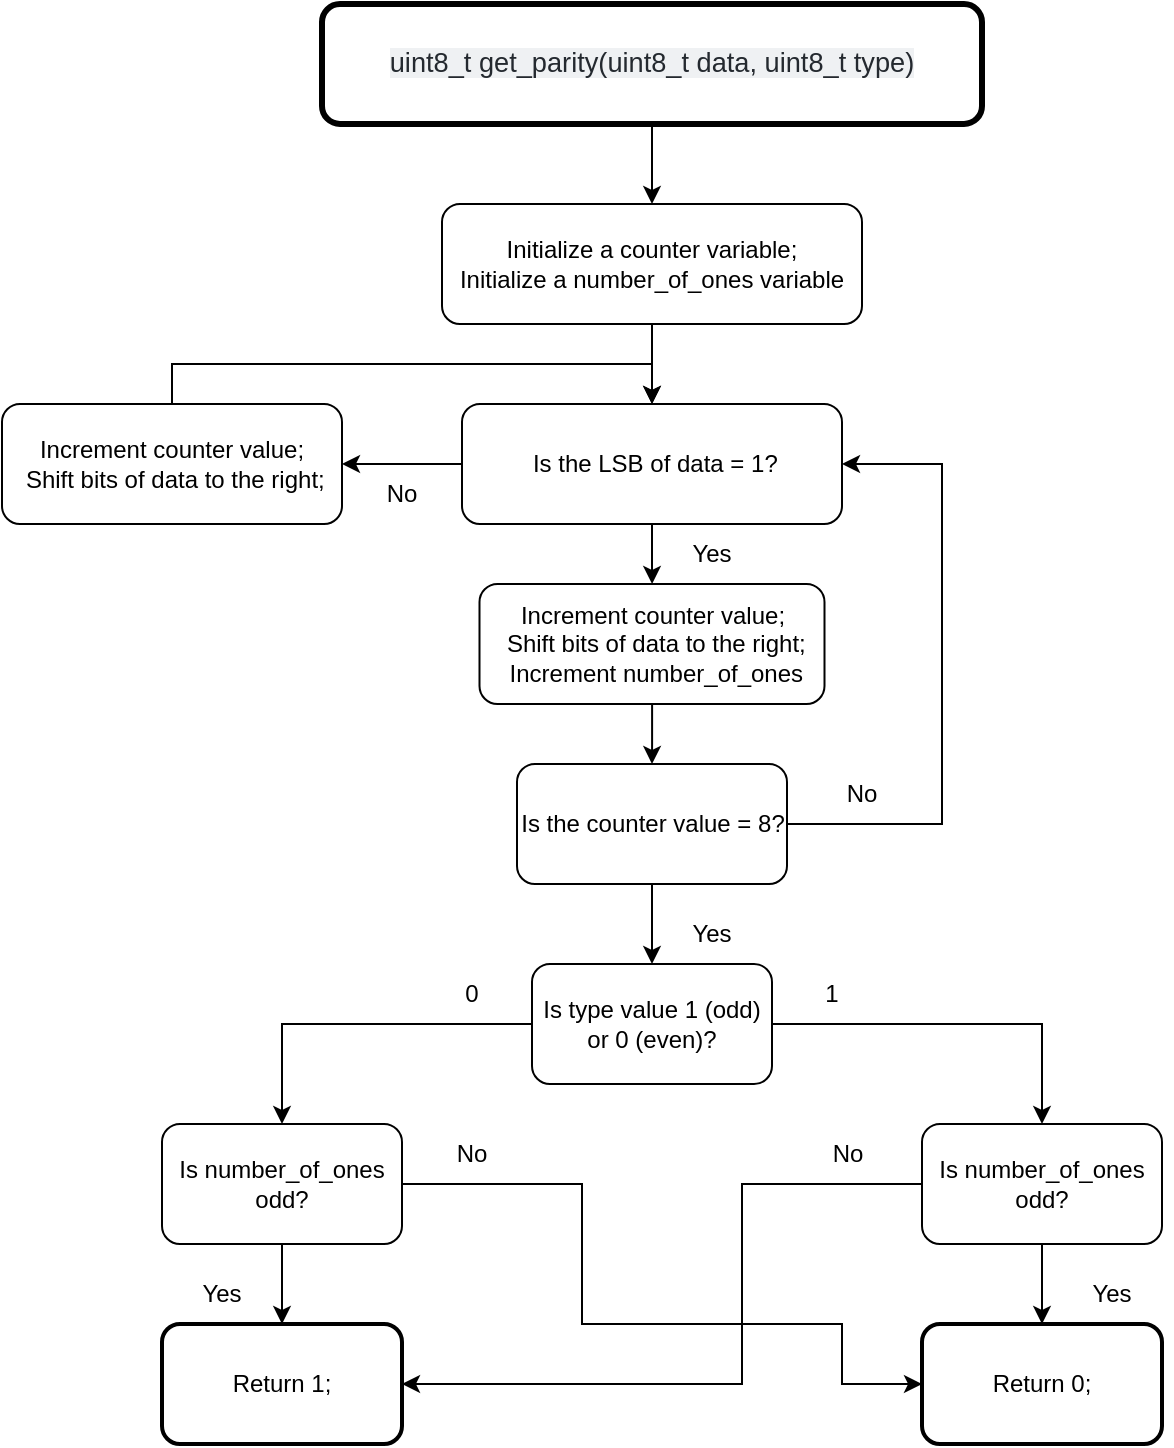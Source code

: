 <mxfile version="15.4.0" type="device"><diagram id="owxKQzXr99cGklOUQNwX" name="Page-1"><mxGraphModel dx="1038" dy="607" grid="1" gridSize="10" guides="1" tooltips="1" connect="1" arrows="1" fold="1" page="1" pageScale="1" pageWidth="1169" pageHeight="827" math="0" shadow="0"><root><mxCell id="0"/><mxCell id="1" parent="0"/><mxCell id="DNMJfGb6r8RhJLjcphI9-40" style="edgeStyle=orthogonalEdgeStyle;rounded=0;orthogonalLoop=1;jettySize=auto;html=1;entryX=0.5;entryY=0;entryDx=0;entryDy=0;" edge="1" parent="1" source="DNMJfGb6r8RhJLjcphI9-1" target="DNMJfGb6r8RhJLjcphI9-3"><mxGeometry relative="1" as="geometry"/></mxCell><mxCell id="DNMJfGb6r8RhJLjcphI9-1" value="&lt;span style=&quot;color: rgb(36 , 41 , 47) ; font-family: , , &amp;#34;sf mono&amp;#34; , &amp;#34;menlo&amp;#34; , &amp;#34;consolas&amp;#34; , &amp;#34;liberation mono&amp;#34; , monospace ; font-size: 13.6px ; text-align: left ; background-color: rgba(175 , 184 , 193 , 0.2)&quot;&gt;uint8_t get_parity(uint8_t data, uint8_t type)&lt;/span&gt;" style="rounded=1;whiteSpace=wrap;html=1;strokeWidth=3;" vertex="1" parent="1"><mxGeometry x="220" y="20" width="330" height="60" as="geometry"/></mxCell><mxCell id="DNMJfGb6r8RhJLjcphI9-9" style="edgeStyle=orthogonalEdgeStyle;rounded=0;orthogonalLoop=1;jettySize=auto;html=1;" edge="1" parent="1" source="DNMJfGb6r8RhJLjcphI9-2" target="DNMJfGb6r8RhJLjcphI9-4"><mxGeometry relative="1" as="geometry"/></mxCell><mxCell id="DNMJfGb6r8RhJLjcphI9-12" style="edgeStyle=orthogonalEdgeStyle;rounded=0;orthogonalLoop=1;jettySize=auto;html=1;entryX=1;entryY=0.5;entryDx=0;entryDy=0;" edge="1" parent="1" source="DNMJfGb6r8RhJLjcphI9-2" target="DNMJfGb6r8RhJLjcphI9-5"><mxGeometry relative="1" as="geometry"/></mxCell><mxCell id="DNMJfGb6r8RhJLjcphI9-2" value="&amp;nbsp;Is the LSB of data = 1?" style="rounded=1;whiteSpace=wrap;html=1;strokeWidth=1;" vertex="1" parent="1"><mxGeometry x="290" y="220" width="190" height="60" as="geometry"/></mxCell><mxCell id="DNMJfGb6r8RhJLjcphI9-39" style="edgeStyle=orthogonalEdgeStyle;rounded=0;orthogonalLoop=1;jettySize=auto;html=1;" edge="1" parent="1" source="DNMJfGb6r8RhJLjcphI9-3"><mxGeometry relative="1" as="geometry"><mxPoint x="385" y="220" as="targetPoint"/></mxGeometry></mxCell><mxCell id="DNMJfGb6r8RhJLjcphI9-3" value="Initialize a counter variable;&lt;br&gt;Initialize a number_of_ones variable" style="rounded=1;whiteSpace=wrap;html=1;strokeWidth=1;" vertex="1" parent="1"><mxGeometry x="280" y="120" width="210" height="60" as="geometry"/></mxCell><mxCell id="DNMJfGb6r8RhJLjcphI9-10" style="edgeStyle=orthogonalEdgeStyle;rounded=0;orthogonalLoop=1;jettySize=auto;html=1;entryX=0.5;entryY=0;entryDx=0;entryDy=0;" edge="1" parent="1" source="DNMJfGb6r8RhJLjcphI9-4" target="DNMJfGb6r8RhJLjcphI9-8"><mxGeometry relative="1" as="geometry"/></mxCell><mxCell id="DNMJfGb6r8RhJLjcphI9-4" value="Increment counter value;&lt;br&gt;&amp;nbsp;Shift bits of data to the right;&lt;br&gt;&amp;nbsp;Increment number_of_ones" style="rounded=1;whiteSpace=wrap;html=1;strokeWidth=1;" vertex="1" parent="1"><mxGeometry x="298.75" y="310" width="172.5" height="60" as="geometry"/></mxCell><mxCell id="DNMJfGb6r8RhJLjcphI9-14" style="edgeStyle=orthogonalEdgeStyle;rounded=0;orthogonalLoop=1;jettySize=auto;html=1;entryX=0.5;entryY=0;entryDx=0;entryDy=0;" edge="1" parent="1" source="DNMJfGb6r8RhJLjcphI9-5" target="DNMJfGb6r8RhJLjcphI9-2"><mxGeometry relative="1" as="geometry"><mxPoint x="270" y="220" as="targetPoint"/><Array as="points"><mxPoint x="145" y="200"/><mxPoint x="385" y="200"/></Array></mxGeometry></mxCell><mxCell id="DNMJfGb6r8RhJLjcphI9-5" value="&lt;span&gt;Increment counter value;&lt;/span&gt;&lt;br&gt;&lt;span&gt;&amp;nbsp;Shift bits of data to the right;&lt;/span&gt;" style="rounded=1;whiteSpace=wrap;html=1;strokeWidth=1;" vertex="1" parent="1"><mxGeometry x="60" y="220" width="170" height="60" as="geometry"/></mxCell><mxCell id="DNMJfGb6r8RhJLjcphI9-11" style="edgeStyle=orthogonalEdgeStyle;rounded=0;orthogonalLoop=1;jettySize=auto;html=1;entryX=1;entryY=0.5;entryDx=0;entryDy=0;" edge="1" parent="1" source="DNMJfGb6r8RhJLjcphI9-8" target="DNMJfGb6r8RhJLjcphI9-2"><mxGeometry relative="1" as="geometry"><mxPoint x="560" y="250" as="targetPoint"/><Array as="points"><mxPoint x="530" y="430"/><mxPoint x="530" y="250"/></Array></mxGeometry></mxCell><mxCell id="DNMJfGb6r8RhJLjcphI9-20" style="edgeStyle=orthogonalEdgeStyle;rounded=0;orthogonalLoop=1;jettySize=auto;html=1;entryX=0.5;entryY=0;entryDx=0;entryDy=0;" edge="1" parent="1" source="DNMJfGb6r8RhJLjcphI9-8" target="DNMJfGb6r8RhJLjcphI9-15"><mxGeometry relative="1" as="geometry"/></mxCell><mxCell id="DNMJfGb6r8RhJLjcphI9-8" value="Is the counter value = 8?" style="rounded=1;whiteSpace=wrap;html=1;strokeWidth=1;" vertex="1" parent="1"><mxGeometry x="317.5" y="400" width="135" height="60" as="geometry"/></mxCell><mxCell id="DNMJfGb6r8RhJLjcphI9-18" style="edgeStyle=orthogonalEdgeStyle;rounded=0;orthogonalLoop=1;jettySize=auto;html=1;entryX=0.5;entryY=0;entryDx=0;entryDy=0;" edge="1" parent="1" source="DNMJfGb6r8RhJLjcphI9-15" target="DNMJfGb6r8RhJLjcphI9-16"><mxGeometry relative="1" as="geometry"/></mxCell><mxCell id="DNMJfGb6r8RhJLjcphI9-19" style="edgeStyle=orthogonalEdgeStyle;rounded=0;orthogonalLoop=1;jettySize=auto;html=1;entryX=0.5;entryY=0;entryDx=0;entryDy=0;" edge="1" parent="1" source="DNMJfGb6r8RhJLjcphI9-15" target="DNMJfGb6r8RhJLjcphI9-17"><mxGeometry relative="1" as="geometry"/></mxCell><mxCell id="DNMJfGb6r8RhJLjcphI9-15" value="Is type value 1 (odd) or 0 (even)?" style="rounded=1;whiteSpace=wrap;html=1;strokeWidth=1;" vertex="1" parent="1"><mxGeometry x="325" y="500" width="120" height="60" as="geometry"/></mxCell><mxCell id="DNMJfGb6r8RhJLjcphI9-27" style="edgeStyle=orthogonalEdgeStyle;rounded=0;orthogonalLoop=1;jettySize=auto;html=1;entryX=0.5;entryY=0;entryDx=0;entryDy=0;" edge="1" parent="1" source="DNMJfGb6r8RhJLjcphI9-16" target="DNMJfGb6r8RhJLjcphI9-22"><mxGeometry relative="1" as="geometry"/></mxCell><mxCell id="DNMJfGb6r8RhJLjcphI9-31" style="edgeStyle=orthogonalEdgeStyle;rounded=0;orthogonalLoop=1;jettySize=auto;html=1;entryX=1;entryY=0.5;entryDx=0;entryDy=0;" edge="1" parent="1" source="DNMJfGb6r8RhJLjcphI9-16" target="DNMJfGb6r8RhJLjcphI9-21"><mxGeometry relative="1" as="geometry"><mxPoint x="440" y="680" as="targetPoint"/><Array as="points"><mxPoint x="430" y="610"/><mxPoint x="430" y="710"/></Array></mxGeometry></mxCell><mxCell id="DNMJfGb6r8RhJLjcphI9-16" value="&lt;span&gt;Is number_of_ones odd?&lt;/span&gt;" style="rounded=1;whiteSpace=wrap;html=1;strokeWidth=1;" vertex="1" parent="1"><mxGeometry x="520" y="580" width="120" height="60" as="geometry"/></mxCell><mxCell id="DNMJfGb6r8RhJLjcphI9-25" style="edgeStyle=orthogonalEdgeStyle;rounded=0;orthogonalLoop=1;jettySize=auto;html=1;entryX=0.5;entryY=0;entryDx=0;entryDy=0;" edge="1" parent="1" source="DNMJfGb6r8RhJLjcphI9-17" target="DNMJfGb6r8RhJLjcphI9-21"><mxGeometry relative="1" as="geometry"/></mxCell><mxCell id="DNMJfGb6r8RhJLjcphI9-30" style="edgeStyle=orthogonalEdgeStyle;rounded=0;orthogonalLoop=1;jettySize=auto;html=1;entryX=0;entryY=0.5;entryDx=0;entryDy=0;" edge="1" parent="1" source="DNMJfGb6r8RhJLjcphI9-17" target="DNMJfGb6r8RhJLjcphI9-22"><mxGeometry relative="1" as="geometry"><Array as="points"><mxPoint x="350" y="610"/><mxPoint x="350" y="680"/><mxPoint x="480" y="680"/><mxPoint x="480" y="710"/></Array></mxGeometry></mxCell><mxCell id="DNMJfGb6r8RhJLjcphI9-17" value="&lt;span&gt;Is number_of_ones odd?&lt;/span&gt;" style="rounded=1;whiteSpace=wrap;html=1;strokeWidth=1;" vertex="1" parent="1"><mxGeometry x="140" y="580" width="120" height="60" as="geometry"/></mxCell><mxCell id="DNMJfGb6r8RhJLjcphI9-21" value="Return 1;" style="rounded=1;whiteSpace=wrap;html=1;strokeWidth=2;" vertex="1" parent="1"><mxGeometry x="140" y="680" width="120" height="60" as="geometry"/></mxCell><mxCell id="DNMJfGb6r8RhJLjcphI9-22" value="Return 0;" style="rounded=1;whiteSpace=wrap;html=1;strokeWidth=2;" vertex="1" parent="1"><mxGeometry x="520" y="680" width="120" height="60" as="geometry"/></mxCell><mxCell id="DNMJfGb6r8RhJLjcphI9-23" value="1" style="text;html=1;strokeColor=none;fillColor=none;align=center;verticalAlign=middle;whiteSpace=wrap;rounded=0;" vertex="1" parent="1"><mxGeometry x="445" y="500" width="60" height="30" as="geometry"/></mxCell><mxCell id="DNMJfGb6r8RhJLjcphI9-24" value="0" style="text;html=1;strokeColor=none;fillColor=none;align=center;verticalAlign=middle;whiteSpace=wrap;rounded=0;" vertex="1" parent="1"><mxGeometry x="265" y="500" width="60" height="30" as="geometry"/></mxCell><mxCell id="DNMJfGb6r8RhJLjcphI9-26" value="Yes" style="text;html=1;strokeColor=none;fillColor=none;align=center;verticalAlign=middle;whiteSpace=wrap;rounded=0;" vertex="1" parent="1"><mxGeometry x="140" y="650" width="60" height="30" as="geometry"/></mxCell><mxCell id="DNMJfGb6r8RhJLjcphI9-28" value="Yes" style="text;html=1;strokeColor=none;fillColor=none;align=center;verticalAlign=middle;whiteSpace=wrap;rounded=0;" vertex="1" parent="1"><mxGeometry x="585" y="650" width="60" height="30" as="geometry"/></mxCell><mxCell id="DNMJfGb6r8RhJLjcphI9-32" value="No" style="text;html=1;strokeColor=none;fillColor=none;align=center;verticalAlign=middle;whiteSpace=wrap;rounded=0;" vertex="1" parent="1"><mxGeometry x="452.5" y="580" width="60" height="30" as="geometry"/></mxCell><mxCell id="DNMJfGb6r8RhJLjcphI9-33" value="No" style="text;html=1;strokeColor=none;fillColor=none;align=center;verticalAlign=middle;whiteSpace=wrap;rounded=0;" vertex="1" parent="1"><mxGeometry x="265" y="580" width="60" height="30" as="geometry"/></mxCell><mxCell id="DNMJfGb6r8RhJLjcphI9-34" value="No" style="text;html=1;strokeColor=none;fillColor=none;align=center;verticalAlign=middle;whiteSpace=wrap;rounded=0;" vertex="1" parent="1"><mxGeometry x="460" y="400" width="60" height="30" as="geometry"/></mxCell><mxCell id="DNMJfGb6r8RhJLjcphI9-35" value="Yes" style="text;html=1;strokeColor=none;fillColor=none;align=center;verticalAlign=middle;whiteSpace=wrap;rounded=0;" vertex="1" parent="1"><mxGeometry x="385" y="470" width="60" height="30" as="geometry"/></mxCell><mxCell id="DNMJfGb6r8RhJLjcphI9-37" value="Yes" style="text;html=1;strokeColor=none;fillColor=none;align=center;verticalAlign=middle;whiteSpace=wrap;rounded=0;" vertex="1" parent="1"><mxGeometry x="385" y="280" width="60" height="30" as="geometry"/></mxCell><mxCell id="DNMJfGb6r8RhJLjcphI9-38" value="No" style="text;html=1;strokeColor=none;fillColor=none;align=center;verticalAlign=middle;whiteSpace=wrap;rounded=0;" vertex="1" parent="1"><mxGeometry x="230" y="250" width="60" height="30" as="geometry"/></mxCell></root></mxGraphModel></diagram></mxfile>